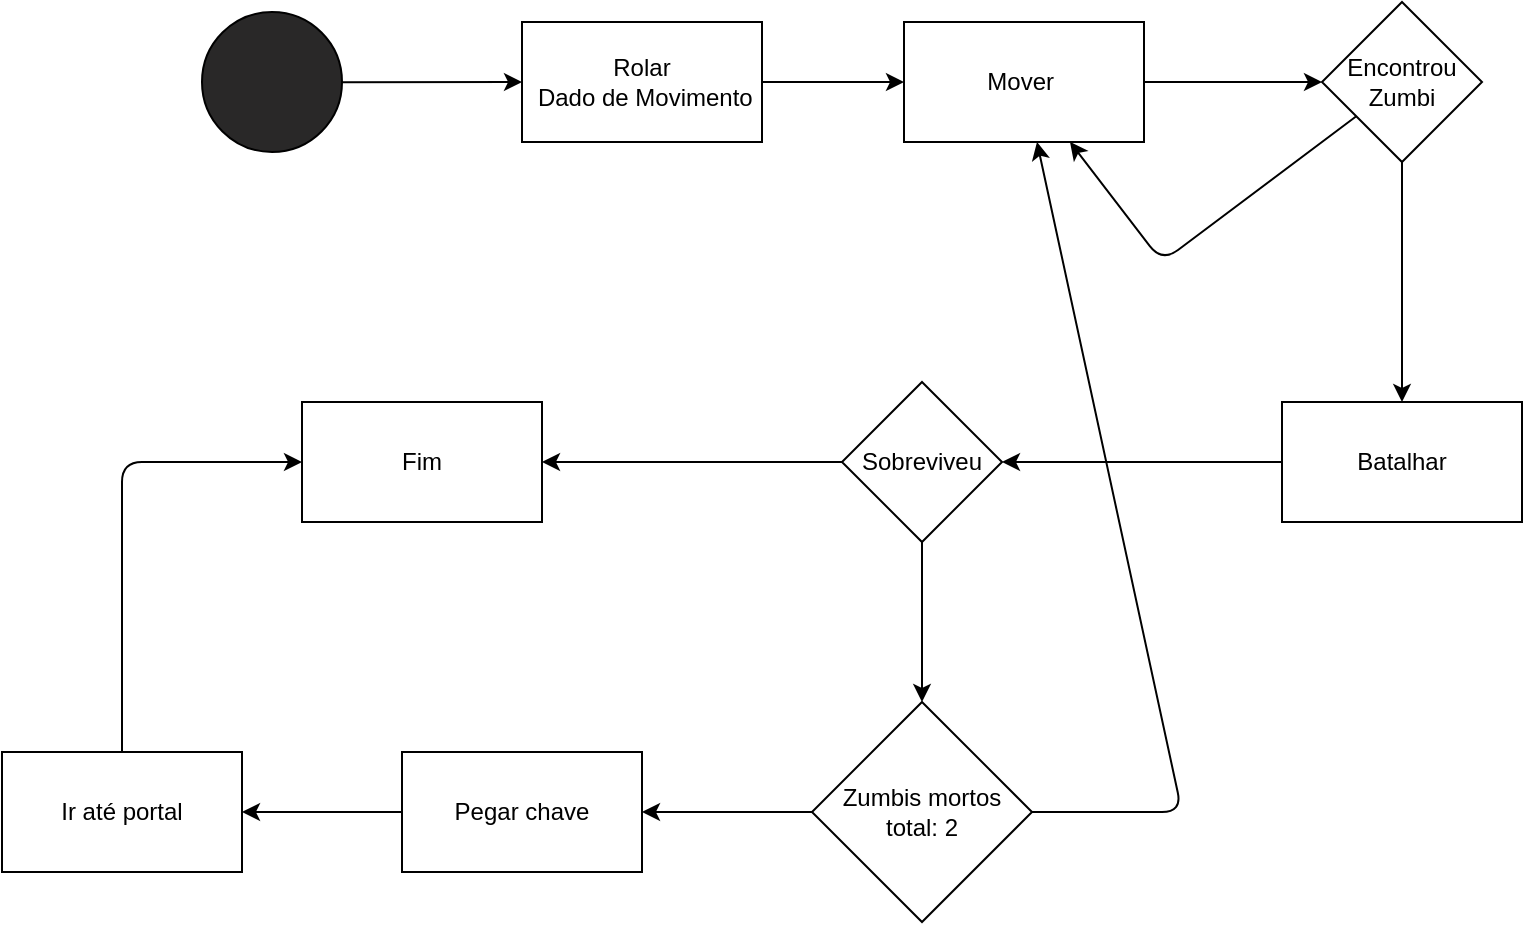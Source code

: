 <mxfile>
    <diagram id="ugDIKAB--uvZmIdMPLE0" name="Page-1">
        <mxGraphModel dx="1048" dy="719" grid="1" gridSize="10" guides="1" tooltips="1" connect="1" arrows="1" fold="1" page="1" pageScale="1" pageWidth="850" pageHeight="1100" math="0" shadow="0">
            <root>
                <mxCell id="0"/>
                <mxCell id="1" parent="0"/>
                <mxCell id="4" value="" style="edgeStyle=none;html=1;" parent="1" source="2" target="3" edge="1">
                    <mxGeometry relative="1" as="geometry"/>
                </mxCell>
                <mxCell id="2" value="" style="ellipse;whiteSpace=wrap;html=1;gradientColor=none;fillColor=#292828;" parent="1" vertex="1">
                    <mxGeometry x="110" y="105" width="70" height="70" as="geometry"/>
                </mxCell>
                <mxCell id="6" value="" style="edgeStyle=none;html=1;" parent="1" source="3" target="5" edge="1">
                    <mxGeometry relative="1" as="geometry"/>
                </mxCell>
                <mxCell id="3" value="Rolar&lt;br&gt;&amp;nbsp;Dado de Movimento" style="whiteSpace=wrap;html=1;" parent="1" vertex="1">
                    <mxGeometry x="270" y="110" width="120" height="60" as="geometry"/>
                </mxCell>
                <mxCell id="8" value="" style="edgeStyle=none;html=1;" parent="1" source="5" target="9" edge="1">
                    <mxGeometry relative="1" as="geometry">
                        <mxPoint x="650" y="140" as="targetPoint"/>
                    </mxGeometry>
                </mxCell>
                <mxCell id="5" value="Mover&amp;nbsp;" style="whiteSpace=wrap;html=1;" parent="1" vertex="1">
                    <mxGeometry x="461" y="110" width="120" height="60" as="geometry"/>
                </mxCell>
                <mxCell id="12" value="" style="edgeStyle=none;html=1;" parent="1" source="9" target="11" edge="1">
                    <mxGeometry relative="1" as="geometry"/>
                </mxCell>
                <mxCell id="13" style="edgeStyle=none;html=1;" parent="1" source="9" target="5" edge="1">
                    <mxGeometry relative="1" as="geometry">
                        <mxPoint x="510" y="230" as="targetPoint"/>
                        <Array as="points">
                            <mxPoint x="590" y="230"/>
                        </Array>
                    </mxGeometry>
                </mxCell>
                <mxCell id="9" value="Encontrou Zumbi" style="rhombus;whiteSpace=wrap;html=1;" parent="1" vertex="1">
                    <mxGeometry x="670" y="100" width="80" height="80" as="geometry"/>
                </mxCell>
                <mxCell id="15" value="" style="edgeStyle=none;html=1;" parent="1" source="11" target="14" edge="1">
                    <mxGeometry relative="1" as="geometry"/>
                </mxCell>
                <mxCell id="11" value="Batalhar" style="whiteSpace=wrap;html=1;" parent="1" vertex="1">
                    <mxGeometry x="650" y="300" width="120" height="60" as="geometry"/>
                </mxCell>
                <mxCell id="18" style="edgeStyle=none;html=1;" parent="1" source="14" target="16" edge="1">
                    <mxGeometry relative="1" as="geometry"/>
                </mxCell>
                <mxCell id="20" value="" style="edgeStyle=none;html=1;" parent="1" source="14" target="19" edge="1">
                    <mxGeometry relative="1" as="geometry"/>
                </mxCell>
                <mxCell id="14" value="Sobreviveu" style="rhombus;whiteSpace=wrap;html=1;" parent="1" vertex="1">
                    <mxGeometry x="430" y="290" width="80" height="80" as="geometry"/>
                </mxCell>
                <mxCell id="16" value="Fim" style="whiteSpace=wrap;html=1;" parent="1" vertex="1">
                    <mxGeometry x="160" y="300" width="120" height="60" as="geometry"/>
                </mxCell>
                <mxCell id="22" value="" style="edgeStyle=none;html=1;" parent="1" source="19" target="21" edge="1">
                    <mxGeometry relative="1" as="geometry"/>
                </mxCell>
                <mxCell id="26" style="edgeStyle=none;html=1;" parent="1" source="19" target="5" edge="1">
                    <mxGeometry relative="1" as="geometry">
                        <Array as="points">
                            <mxPoint x="600" y="505"/>
                        </Array>
                    </mxGeometry>
                </mxCell>
                <mxCell id="19" value="Zumbis mortos total: 2" style="rhombus;whiteSpace=wrap;html=1;" parent="1" vertex="1">
                    <mxGeometry x="415" y="450" width="110" height="110" as="geometry"/>
                </mxCell>
                <mxCell id="24" value="" style="edgeStyle=none;html=1;" parent="1" source="21" target="23" edge="1">
                    <mxGeometry relative="1" as="geometry"/>
                </mxCell>
                <mxCell id="21" value="Pegar chave" style="whiteSpace=wrap;html=1;" parent="1" vertex="1">
                    <mxGeometry x="210" y="475" width="120" height="60" as="geometry"/>
                </mxCell>
                <mxCell id="25" style="edgeStyle=none;html=1;" parent="1" source="23" target="16" edge="1">
                    <mxGeometry relative="1" as="geometry">
                        <Array as="points">
                            <mxPoint x="70" y="330"/>
                        </Array>
                    </mxGeometry>
                </mxCell>
                <mxCell id="23" value="Ir até portal" style="whiteSpace=wrap;html=1;" parent="1" vertex="1">
                    <mxGeometry x="10" y="475" width="120" height="60" as="geometry"/>
                </mxCell>
            </root>
        </mxGraphModel>
    </diagram>
</mxfile>